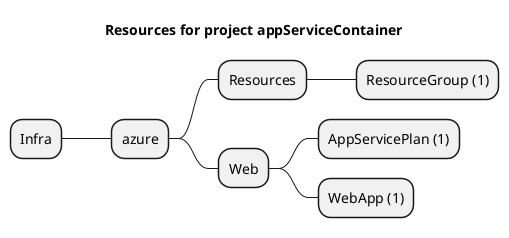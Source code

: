 @startmindmap
title Resources for project appServiceContainer
skinparam monochrome true
+ Infra
++ azure
+++ Resources
++++ ResourceGroup (1)
+++ Web
++++ AppServicePlan (1)
++++ WebApp (1)
@endmindmap